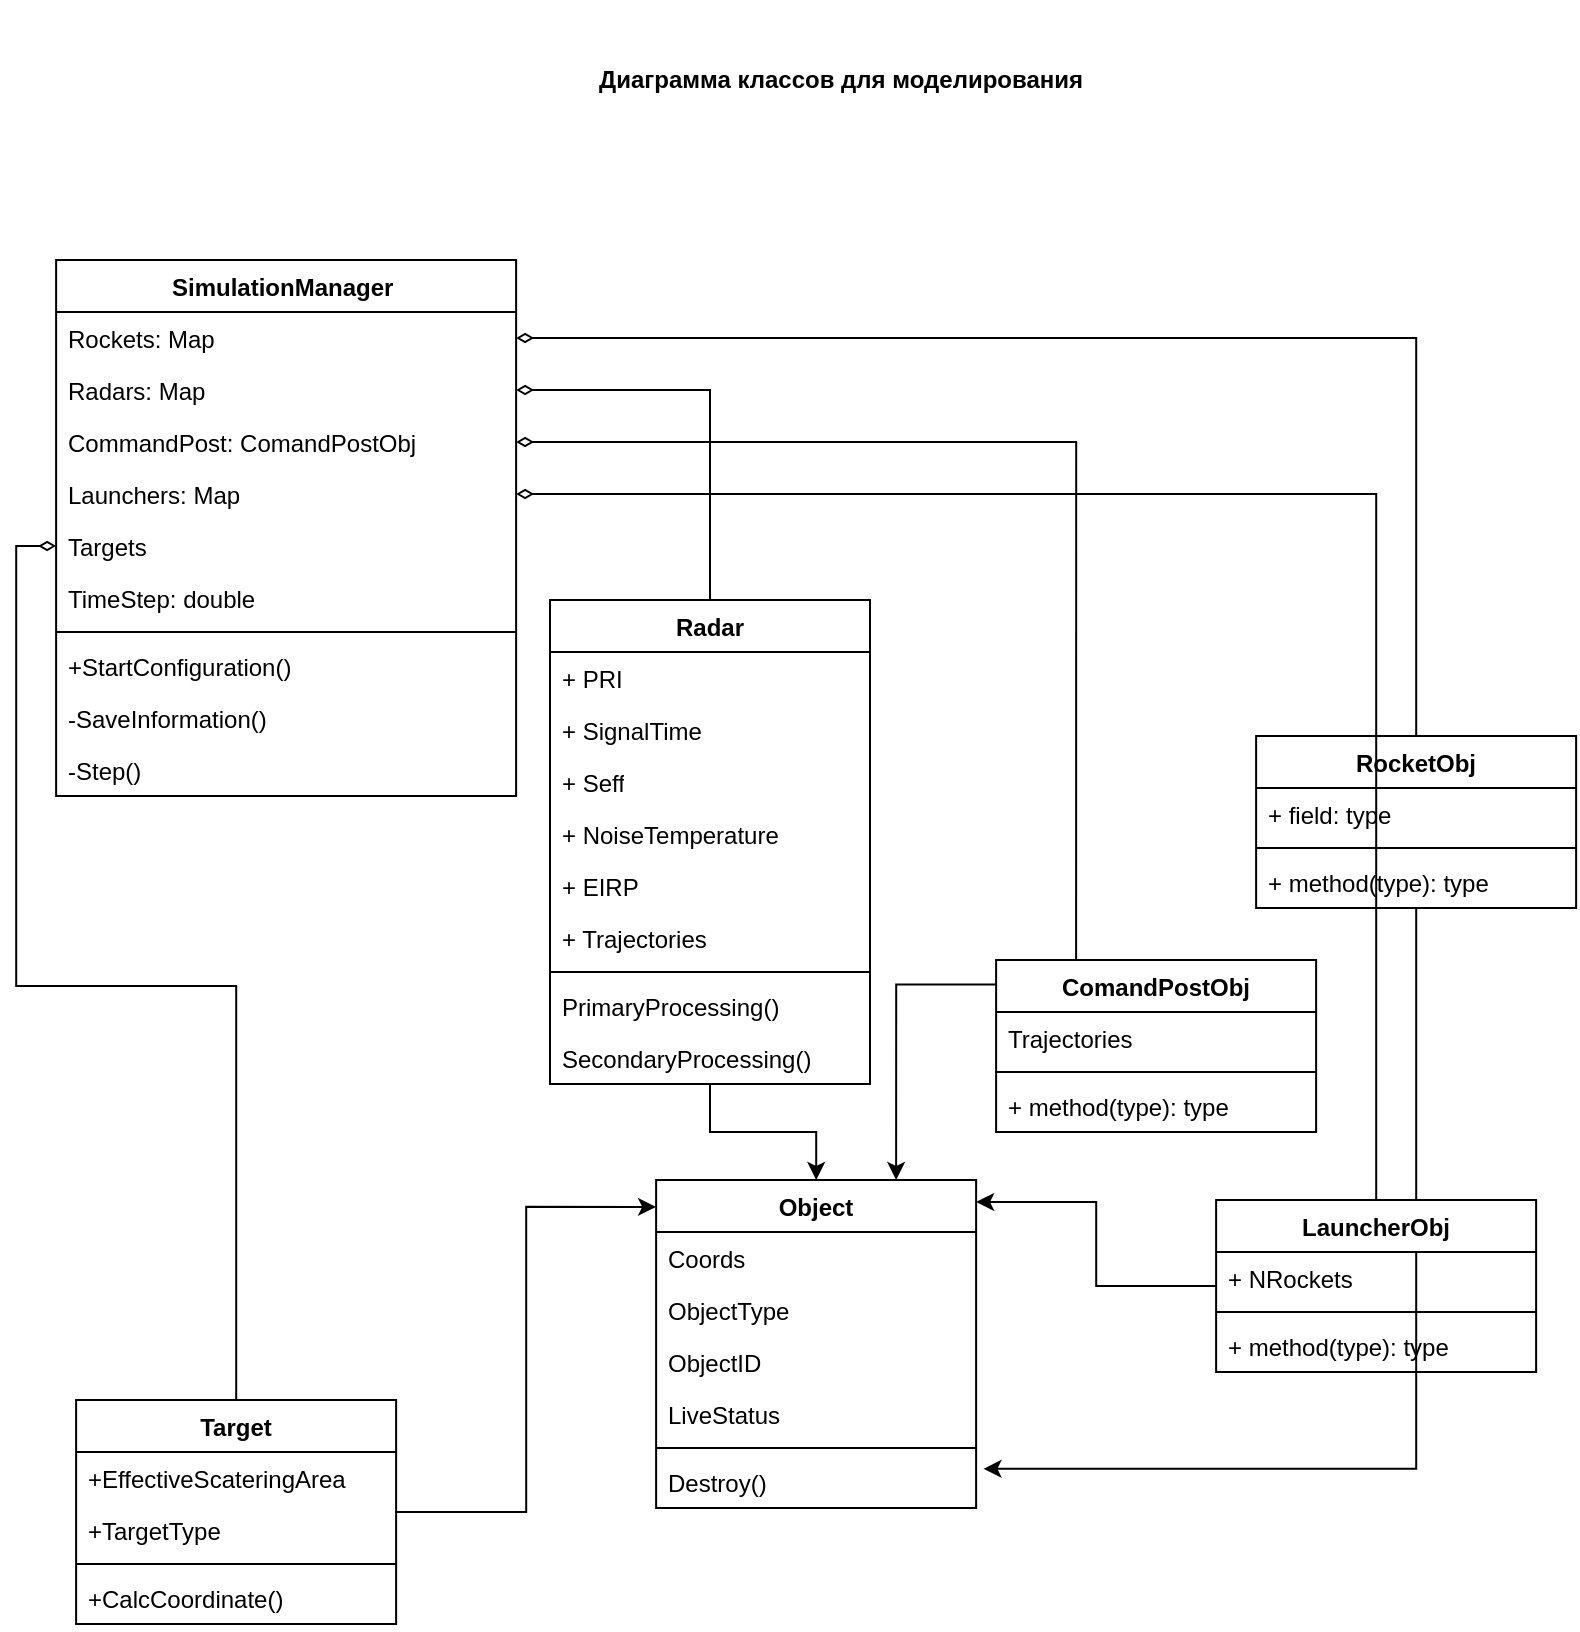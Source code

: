 <mxfile version="24.1.0" type="device" pages="2">
  <diagram name="Страница — 1" id="uz8AUpRk3JvO0Yit3mP-">
    <mxGraphModel dx="1480" dy="877" grid="1" gridSize="10" guides="1" tooltips="1" connect="1" arrows="1" fold="1" page="1" pageScale="1" pageWidth="827" pageHeight="1169" math="0" shadow="0">
      <root>
        <mxCell id="0" />
        <mxCell id="1" parent="0" />
        <mxCell id="lkBB8UYVsqd_4JC6K5_H-1" value="SimulationManager&amp;nbsp;" style="swimlane;fontStyle=1;align=center;verticalAlign=top;childLayout=stackLayout;horizontal=1;startSize=26;horizontalStack=0;resizeParent=1;resizeParentMax=0;resizeLast=0;collapsible=1;marginBottom=0;whiteSpace=wrap;html=1;" vertex="1" parent="1">
          <mxGeometry x="43.06" y="130" width="230" height="268" as="geometry">
            <mxRectangle x="40" y="90" width="150" height="110" as="alternateBounds" />
          </mxGeometry>
        </mxCell>
        <mxCell id="lkBB8UYVsqd_4JC6K5_H-2" value="Rockets: Map" style="text;strokeColor=none;fillColor=none;align=left;verticalAlign=top;spacingLeft=4;spacingRight=4;overflow=hidden;rotatable=0;points=[[0,0.5],[1,0.5]];portConstraint=eastwest;whiteSpace=wrap;html=1;" vertex="1" parent="lkBB8UYVsqd_4JC6K5_H-1">
          <mxGeometry y="26" width="230" height="26" as="geometry" />
        </mxCell>
        <mxCell id="lkBB8UYVsqd_4JC6K5_H-12" value="Radars: Map" style="text;strokeColor=none;fillColor=none;align=left;verticalAlign=top;spacingLeft=4;spacingRight=4;overflow=hidden;rotatable=0;points=[[0,0.5],[1,0.5]];portConstraint=eastwest;whiteSpace=wrap;html=1;" vertex="1" parent="lkBB8UYVsqd_4JC6K5_H-1">
          <mxGeometry y="52" width="230" height="26" as="geometry" />
        </mxCell>
        <mxCell id="lkBB8UYVsqd_4JC6K5_H-14" value="CommandPost: ComandPostObj" style="text;strokeColor=none;fillColor=none;align=left;verticalAlign=top;spacingLeft=4;spacingRight=4;overflow=hidden;rotatable=0;points=[[0,0.5],[1,0.5]];portConstraint=eastwest;whiteSpace=wrap;html=1;" vertex="1" parent="lkBB8UYVsqd_4JC6K5_H-1">
          <mxGeometry y="78" width="230" height="26" as="geometry" />
        </mxCell>
        <mxCell id="lkBB8UYVsqd_4JC6K5_H-13" value="Launchers: Map" style="text;strokeColor=none;fillColor=none;align=left;verticalAlign=top;spacingLeft=4;spacingRight=4;overflow=hidden;rotatable=0;points=[[0,0.5],[1,0.5]];portConstraint=eastwest;whiteSpace=wrap;html=1;" vertex="1" parent="lkBB8UYVsqd_4JC6K5_H-1">
          <mxGeometry y="104" width="230" height="26" as="geometry" />
        </mxCell>
        <mxCell id="lkBB8UYVsqd_4JC6K5_H-66" value="Targets" style="text;strokeColor=none;fillColor=none;align=left;verticalAlign=top;spacingLeft=4;spacingRight=4;overflow=hidden;rotatable=0;points=[[0,0.5],[1,0.5]];portConstraint=eastwest;whiteSpace=wrap;html=1;" vertex="1" parent="lkBB8UYVsqd_4JC6K5_H-1">
          <mxGeometry y="130" width="230" height="26" as="geometry" />
        </mxCell>
        <mxCell id="lkBB8UYVsqd_4JC6K5_H-56" value="TimeStep: double" style="text;strokeColor=none;fillColor=none;align=left;verticalAlign=top;spacingLeft=4;spacingRight=4;overflow=hidden;rotatable=0;points=[[0,0.5],[1,0.5]];portConstraint=eastwest;whiteSpace=wrap;html=1;" vertex="1" parent="lkBB8UYVsqd_4JC6K5_H-1">
          <mxGeometry y="156" width="230" height="26" as="geometry" />
        </mxCell>
        <mxCell id="lkBB8UYVsqd_4JC6K5_H-3" value="" style="line;strokeWidth=1;fillColor=none;align=left;verticalAlign=middle;spacingTop=-1;spacingLeft=3;spacingRight=3;rotatable=0;labelPosition=right;points=[];portConstraint=eastwest;strokeColor=inherit;" vertex="1" parent="lkBB8UYVsqd_4JC6K5_H-1">
          <mxGeometry y="182" width="230" height="8" as="geometry" />
        </mxCell>
        <mxCell id="lkBB8UYVsqd_4JC6K5_H-57" value="+StartConfiguration()" style="text;strokeColor=none;fillColor=none;align=left;verticalAlign=top;spacingLeft=4;spacingRight=4;overflow=hidden;rotatable=0;points=[[0,0.5],[1,0.5]];portConstraint=eastwest;whiteSpace=wrap;html=1;" vertex="1" parent="lkBB8UYVsqd_4JC6K5_H-1">
          <mxGeometry y="190" width="230" height="26" as="geometry" />
        </mxCell>
        <mxCell id="lkBB8UYVsqd_4JC6K5_H-58" value="-SaveInformation()" style="text;strokeColor=none;fillColor=none;align=left;verticalAlign=top;spacingLeft=4;spacingRight=4;overflow=hidden;rotatable=0;points=[[0,0.5],[1,0.5]];portConstraint=eastwest;whiteSpace=wrap;html=1;" vertex="1" parent="lkBB8UYVsqd_4JC6K5_H-1">
          <mxGeometry y="216" width="230" height="26" as="geometry" />
        </mxCell>
        <mxCell id="lkBB8UYVsqd_4JC6K5_H-4" value="-Step()" style="text;strokeColor=none;fillColor=none;align=left;verticalAlign=top;spacingLeft=4;spacingRight=4;overflow=hidden;rotatable=0;points=[[0,0.5],[1,0.5]];portConstraint=eastwest;whiteSpace=wrap;html=1;" vertex="1" parent="lkBB8UYVsqd_4JC6K5_H-1">
          <mxGeometry y="242" width="230" height="26" as="geometry" />
        </mxCell>
        <mxCell id="lkBB8UYVsqd_4JC6K5_H-6" value="Object" style="swimlane;fontStyle=1;align=center;verticalAlign=top;childLayout=stackLayout;horizontal=1;startSize=26;horizontalStack=0;resizeParent=1;resizeParentMax=0;resizeLast=0;collapsible=1;marginBottom=0;whiteSpace=wrap;html=1;" vertex="1" parent="1">
          <mxGeometry x="343.06" y="590" width="160" height="164" as="geometry" />
        </mxCell>
        <mxCell id="lkBB8UYVsqd_4JC6K5_H-7" value="Coords&lt;div&gt;&lt;br&gt;&lt;/div&gt;" style="text;strokeColor=none;fillColor=none;align=left;verticalAlign=top;spacingLeft=4;spacingRight=4;overflow=hidden;rotatable=0;points=[[0,0.5],[1,0.5]];portConstraint=eastwest;whiteSpace=wrap;html=1;" vertex="1" parent="lkBB8UYVsqd_4JC6K5_H-6">
          <mxGeometry y="26" width="160" height="26" as="geometry" />
        </mxCell>
        <mxCell id="lkBB8UYVsqd_4JC6K5_H-10" value="ObjectType" style="text;strokeColor=none;fillColor=none;align=left;verticalAlign=top;spacingLeft=4;spacingRight=4;overflow=hidden;rotatable=0;points=[[0,0.5],[1,0.5]];portConstraint=eastwest;whiteSpace=wrap;html=1;" vertex="1" parent="lkBB8UYVsqd_4JC6K5_H-6">
          <mxGeometry y="52" width="160" height="26" as="geometry" />
        </mxCell>
        <mxCell id="lkBB8UYVsqd_4JC6K5_H-50" value="ObjectID" style="text;strokeColor=none;fillColor=none;align=left;verticalAlign=top;spacingLeft=4;spacingRight=4;overflow=hidden;rotatable=0;points=[[0,0.5],[1,0.5]];portConstraint=eastwest;whiteSpace=wrap;html=1;" vertex="1" parent="lkBB8UYVsqd_4JC6K5_H-6">
          <mxGeometry y="78" width="160" height="26" as="geometry" />
        </mxCell>
        <mxCell id="lkBB8UYVsqd_4JC6K5_H-11" value="&lt;div&gt;LiveStatus&lt;/div&gt;" style="text;strokeColor=none;fillColor=none;align=left;verticalAlign=top;spacingLeft=4;spacingRight=4;overflow=hidden;rotatable=0;points=[[0,0.5],[1,0.5]];portConstraint=eastwest;whiteSpace=wrap;html=1;" vertex="1" parent="lkBB8UYVsqd_4JC6K5_H-6">
          <mxGeometry y="104" width="160" height="26" as="geometry" />
        </mxCell>
        <mxCell id="lkBB8UYVsqd_4JC6K5_H-8" value="" style="line;strokeWidth=1;fillColor=none;align=left;verticalAlign=middle;spacingTop=-1;spacingLeft=3;spacingRight=3;rotatable=0;labelPosition=right;points=[];portConstraint=eastwest;strokeColor=inherit;" vertex="1" parent="lkBB8UYVsqd_4JC6K5_H-6">
          <mxGeometry y="130" width="160" height="8" as="geometry" />
        </mxCell>
        <mxCell id="lkBB8UYVsqd_4JC6K5_H-9" value="Destroy()" style="text;strokeColor=none;fillColor=none;align=left;verticalAlign=top;spacingLeft=4;spacingRight=4;overflow=hidden;rotatable=0;points=[[0,0.5],[1,0.5]];portConstraint=eastwest;whiteSpace=wrap;html=1;" vertex="1" parent="lkBB8UYVsqd_4JC6K5_H-6">
          <mxGeometry y="138" width="160" height="26" as="geometry" />
        </mxCell>
        <mxCell id="lkBB8UYVsqd_4JC6K5_H-37" style="edgeStyle=orthogonalEdgeStyle;rounded=0;orthogonalLoop=1;jettySize=auto;html=1;endArrow=diamondThin;endFill=0;" edge="1" parent="1" source="lkBB8UYVsqd_4JC6K5_H-15" target="lkBB8UYVsqd_4JC6K5_H-12">
          <mxGeometry relative="1" as="geometry" />
        </mxCell>
        <mxCell id="lkBB8UYVsqd_4JC6K5_H-45" style="edgeStyle=orthogonalEdgeStyle;rounded=0;orthogonalLoop=1;jettySize=auto;html=1;" edge="1" parent="1" source="lkBB8UYVsqd_4JC6K5_H-15" target="lkBB8UYVsqd_4JC6K5_H-6">
          <mxGeometry relative="1" as="geometry" />
        </mxCell>
        <mxCell id="lkBB8UYVsqd_4JC6K5_H-15" value="Radar" style="swimlane;fontStyle=1;align=center;verticalAlign=top;childLayout=stackLayout;horizontal=1;startSize=26;horizontalStack=0;resizeParent=1;resizeParentMax=0;resizeLast=0;collapsible=1;marginBottom=0;whiteSpace=wrap;html=1;" vertex="1" parent="1">
          <mxGeometry x="290" y="300" width="160" height="242" as="geometry" />
        </mxCell>
        <mxCell id="lkBB8UYVsqd_4JC6K5_H-62" value="+ PRI" style="text;strokeColor=none;fillColor=none;align=left;verticalAlign=top;spacingLeft=4;spacingRight=4;overflow=hidden;rotatable=0;points=[[0,0.5],[1,0.5]];portConstraint=eastwest;whiteSpace=wrap;html=1;" vertex="1" parent="lkBB8UYVsqd_4JC6K5_H-15">
          <mxGeometry y="26" width="160" height="26" as="geometry" />
        </mxCell>
        <mxCell id="lkBB8UYVsqd_4JC6K5_H-16" value="+ SignalTime" style="text;strokeColor=none;fillColor=none;align=left;verticalAlign=top;spacingLeft=4;spacingRight=4;overflow=hidden;rotatable=0;points=[[0,0.5],[1,0.5]];portConstraint=eastwest;whiteSpace=wrap;html=1;" vertex="1" parent="lkBB8UYVsqd_4JC6K5_H-15">
          <mxGeometry y="52" width="160" height="26" as="geometry" />
        </mxCell>
        <mxCell id="lkBB8UYVsqd_4JC6K5_H-63" value="+ Seff" style="text;strokeColor=none;fillColor=none;align=left;verticalAlign=top;spacingLeft=4;spacingRight=4;overflow=hidden;rotatable=0;points=[[0,0.5],[1,0.5]];portConstraint=eastwest;whiteSpace=wrap;html=1;" vertex="1" parent="lkBB8UYVsqd_4JC6K5_H-15">
          <mxGeometry y="78" width="160" height="26" as="geometry" />
        </mxCell>
        <mxCell id="lkBB8UYVsqd_4JC6K5_H-65" value="+ NoiseTemperature" style="text;strokeColor=none;fillColor=none;align=left;verticalAlign=top;spacingLeft=4;spacingRight=4;overflow=hidden;rotatable=0;points=[[0,0.5],[1,0.5]];portConstraint=eastwest;whiteSpace=wrap;html=1;" vertex="1" parent="lkBB8UYVsqd_4JC6K5_H-15">
          <mxGeometry y="104" width="160" height="26" as="geometry" />
        </mxCell>
        <mxCell id="lkBB8UYVsqd_4JC6K5_H-64" value="+ EIRP" style="text;strokeColor=none;fillColor=none;align=left;verticalAlign=top;spacingLeft=4;spacingRight=4;overflow=hidden;rotatable=0;points=[[0,0.5],[1,0.5]];portConstraint=eastwest;whiteSpace=wrap;html=1;" vertex="1" parent="lkBB8UYVsqd_4JC6K5_H-15">
          <mxGeometry y="130" width="160" height="26" as="geometry" />
        </mxCell>
        <mxCell id="lkBB8UYVsqd_4JC6K5_H-68" value="+ Trajectories" style="text;strokeColor=none;fillColor=none;align=left;verticalAlign=top;spacingLeft=4;spacingRight=4;overflow=hidden;rotatable=0;points=[[0,0.5],[1,0.5]];portConstraint=eastwest;whiteSpace=wrap;html=1;" vertex="1" parent="lkBB8UYVsqd_4JC6K5_H-15">
          <mxGeometry y="156" width="160" height="26" as="geometry" />
        </mxCell>
        <mxCell id="lkBB8UYVsqd_4JC6K5_H-17" value="" style="line;strokeWidth=1;fillColor=none;align=left;verticalAlign=middle;spacingTop=-1;spacingLeft=3;spacingRight=3;rotatable=0;labelPosition=right;points=[];portConstraint=eastwest;strokeColor=inherit;" vertex="1" parent="lkBB8UYVsqd_4JC6K5_H-15">
          <mxGeometry y="182" width="160" height="8" as="geometry" />
        </mxCell>
        <mxCell id="lkBB8UYVsqd_4JC6K5_H-18" value="PrimaryProcessing()" style="text;strokeColor=none;fillColor=none;align=left;verticalAlign=top;spacingLeft=4;spacingRight=4;overflow=hidden;rotatable=0;points=[[0,0.5],[1,0.5]];portConstraint=eastwest;whiteSpace=wrap;html=1;" vertex="1" parent="lkBB8UYVsqd_4JC6K5_H-15">
          <mxGeometry y="190" width="160" height="26" as="geometry" />
        </mxCell>
        <mxCell id="lkBB8UYVsqd_4JC6K5_H-69" value="SecondaryProcessing()" style="text;strokeColor=none;fillColor=none;align=left;verticalAlign=top;spacingLeft=4;spacingRight=4;overflow=hidden;rotatable=0;points=[[0,0.5],[1,0.5]];portConstraint=eastwest;whiteSpace=wrap;html=1;" vertex="1" parent="lkBB8UYVsqd_4JC6K5_H-15">
          <mxGeometry y="216" width="160" height="26" as="geometry" />
        </mxCell>
        <mxCell id="lkBB8UYVsqd_4JC6K5_H-46" style="edgeStyle=orthogonalEdgeStyle;rounded=0;orthogonalLoop=1;jettySize=auto;html=1;entryX=0.75;entryY=0;entryDx=0;entryDy=0;exitX=0.008;exitY=0.142;exitDx=0;exitDy=0;exitPerimeter=0;" edge="1" parent="1" source="lkBB8UYVsqd_4JC6K5_H-19" target="lkBB8UYVsqd_4JC6K5_H-6">
          <mxGeometry relative="1" as="geometry">
            <mxPoint x="493.06" y="190" as="targetPoint" />
          </mxGeometry>
        </mxCell>
        <mxCell id="lkBB8UYVsqd_4JC6K5_H-19" value="ComandPostObj" style="swimlane;fontStyle=1;align=center;verticalAlign=top;childLayout=stackLayout;horizontal=1;startSize=26;horizontalStack=0;resizeParent=1;resizeParentMax=0;resizeLast=0;collapsible=1;marginBottom=0;whiteSpace=wrap;html=1;" vertex="1" parent="1">
          <mxGeometry x="513.06" y="480" width="160" height="86" as="geometry" />
        </mxCell>
        <mxCell id="lkBB8UYVsqd_4JC6K5_H-20" value="Trajectories" style="text;strokeColor=none;fillColor=none;align=left;verticalAlign=top;spacingLeft=4;spacingRight=4;overflow=hidden;rotatable=0;points=[[0,0.5],[1,0.5]];portConstraint=eastwest;whiteSpace=wrap;html=1;" vertex="1" parent="lkBB8UYVsqd_4JC6K5_H-19">
          <mxGeometry y="26" width="160" height="26" as="geometry" />
        </mxCell>
        <mxCell id="lkBB8UYVsqd_4JC6K5_H-21" value="" style="line;strokeWidth=1;fillColor=none;align=left;verticalAlign=middle;spacingTop=-1;spacingLeft=3;spacingRight=3;rotatable=0;labelPosition=right;points=[];portConstraint=eastwest;strokeColor=inherit;" vertex="1" parent="lkBB8UYVsqd_4JC6K5_H-19">
          <mxGeometry y="52" width="160" height="8" as="geometry" />
        </mxCell>
        <mxCell id="lkBB8UYVsqd_4JC6K5_H-22" value="+ method(type): type" style="text;strokeColor=none;fillColor=none;align=left;verticalAlign=top;spacingLeft=4;spacingRight=4;overflow=hidden;rotatable=0;points=[[0,0.5],[1,0.5]];portConstraint=eastwest;whiteSpace=wrap;html=1;" vertex="1" parent="lkBB8UYVsqd_4JC6K5_H-19">
          <mxGeometry y="60" width="160" height="26" as="geometry" />
        </mxCell>
        <mxCell id="lkBB8UYVsqd_4JC6K5_H-47" style="edgeStyle=orthogonalEdgeStyle;rounded=0;orthogonalLoop=1;jettySize=auto;html=1;entryX=1.023;entryY=0.246;entryDx=0;entryDy=0;entryPerimeter=0;" edge="1" parent="1" source="lkBB8UYVsqd_4JC6K5_H-23" target="lkBB8UYVsqd_4JC6K5_H-9">
          <mxGeometry relative="1" as="geometry">
            <mxPoint x="663.06" y="290" as="targetPoint" />
          </mxGeometry>
        </mxCell>
        <mxCell id="lkBB8UYVsqd_4JC6K5_H-55" style="edgeStyle=orthogonalEdgeStyle;rounded=0;orthogonalLoop=1;jettySize=auto;html=1;endArrow=diamondThin;endFill=0;" edge="1" parent="1" source="lkBB8UYVsqd_4JC6K5_H-23" target="lkBB8UYVsqd_4JC6K5_H-2">
          <mxGeometry relative="1" as="geometry" />
        </mxCell>
        <mxCell id="lkBB8UYVsqd_4JC6K5_H-23" value="RocketObj" style="swimlane;fontStyle=1;align=center;verticalAlign=top;childLayout=stackLayout;horizontal=1;startSize=26;horizontalStack=0;resizeParent=1;resizeParentMax=0;resizeLast=0;collapsible=1;marginBottom=0;whiteSpace=wrap;html=1;" vertex="1" parent="1">
          <mxGeometry x="643.06" y="368" width="160" height="86" as="geometry" />
        </mxCell>
        <mxCell id="lkBB8UYVsqd_4JC6K5_H-24" value="+ field: type" style="text;strokeColor=none;fillColor=none;align=left;verticalAlign=top;spacingLeft=4;spacingRight=4;overflow=hidden;rotatable=0;points=[[0,0.5],[1,0.5]];portConstraint=eastwest;whiteSpace=wrap;html=1;" vertex="1" parent="lkBB8UYVsqd_4JC6K5_H-23">
          <mxGeometry y="26" width="160" height="26" as="geometry" />
        </mxCell>
        <mxCell id="lkBB8UYVsqd_4JC6K5_H-25" value="" style="line;strokeWidth=1;fillColor=none;align=left;verticalAlign=middle;spacingTop=-1;spacingLeft=3;spacingRight=3;rotatable=0;labelPosition=right;points=[];portConstraint=eastwest;strokeColor=inherit;" vertex="1" parent="lkBB8UYVsqd_4JC6K5_H-23">
          <mxGeometry y="52" width="160" height="8" as="geometry" />
        </mxCell>
        <mxCell id="lkBB8UYVsqd_4JC6K5_H-26" value="+ method(type): type" style="text;strokeColor=none;fillColor=none;align=left;verticalAlign=top;spacingLeft=4;spacingRight=4;overflow=hidden;rotatable=0;points=[[0,0.5],[1,0.5]];portConstraint=eastwest;whiteSpace=wrap;html=1;" vertex="1" parent="lkBB8UYVsqd_4JC6K5_H-23">
          <mxGeometry y="60" width="160" height="26" as="geometry" />
        </mxCell>
        <mxCell id="lkBB8UYVsqd_4JC6K5_H-42" style="edgeStyle=orthogonalEdgeStyle;rounded=0;orthogonalLoop=1;jettySize=auto;html=1;endArrow=diamondThin;endFill=0;entryX=0;entryY=0.5;entryDx=0;entryDy=0;" edge="1" parent="1" source="lkBB8UYVsqd_4JC6K5_H-27" target="lkBB8UYVsqd_4JC6K5_H-66">
          <mxGeometry relative="1" as="geometry" />
        </mxCell>
        <mxCell id="lkBB8UYVsqd_4JC6K5_H-27" value="Target" style="swimlane;fontStyle=1;align=center;verticalAlign=top;childLayout=stackLayout;horizontal=1;startSize=26;horizontalStack=0;resizeParent=1;resizeParentMax=0;resizeLast=0;collapsible=1;marginBottom=0;whiteSpace=wrap;html=1;" vertex="1" parent="1">
          <mxGeometry x="53.06" y="700" width="160" height="112" as="geometry" />
        </mxCell>
        <mxCell id="lkBB8UYVsqd_4JC6K5_H-67" value="+EffectiveScateringArea" style="text;strokeColor=none;fillColor=none;align=left;verticalAlign=top;spacingLeft=4;spacingRight=4;overflow=hidden;rotatable=0;points=[[0,0.5],[1,0.5]];portConstraint=eastwest;whiteSpace=wrap;html=1;" vertex="1" parent="lkBB8UYVsqd_4JC6K5_H-27">
          <mxGeometry y="26" width="160" height="26" as="geometry" />
        </mxCell>
        <mxCell id="lkBB8UYVsqd_4JC6K5_H-28" value="+TargetType" style="text;strokeColor=none;fillColor=none;align=left;verticalAlign=top;spacingLeft=4;spacingRight=4;overflow=hidden;rotatable=0;points=[[0,0.5],[1,0.5]];portConstraint=eastwest;whiteSpace=wrap;html=1;" vertex="1" parent="lkBB8UYVsqd_4JC6K5_H-27">
          <mxGeometry y="52" width="160" height="26" as="geometry" />
        </mxCell>
        <mxCell id="lkBB8UYVsqd_4JC6K5_H-29" value="" style="line;strokeWidth=1;fillColor=none;align=left;verticalAlign=middle;spacingTop=-1;spacingLeft=3;spacingRight=3;rotatable=0;labelPosition=right;points=[];portConstraint=eastwest;strokeColor=inherit;" vertex="1" parent="lkBB8UYVsqd_4JC6K5_H-27">
          <mxGeometry y="78" width="160" height="8" as="geometry" />
        </mxCell>
        <mxCell id="lkBB8UYVsqd_4JC6K5_H-30" value="+CalcCoordinate()" style="text;strokeColor=none;fillColor=none;align=left;verticalAlign=top;spacingLeft=4;spacingRight=4;overflow=hidden;rotatable=0;points=[[0,0.5],[1,0.5]];portConstraint=eastwest;whiteSpace=wrap;html=1;" vertex="1" parent="lkBB8UYVsqd_4JC6K5_H-27">
          <mxGeometry y="86" width="160" height="26" as="geometry" />
        </mxCell>
        <mxCell id="lkBB8UYVsqd_4JC6K5_H-60" style="edgeStyle=orthogonalEdgeStyle;rounded=0;orthogonalLoop=1;jettySize=auto;html=1;endArrow=diamondThin;endFill=0;" edge="1" parent="1" source="lkBB8UYVsqd_4JC6K5_H-31" target="lkBB8UYVsqd_4JC6K5_H-13">
          <mxGeometry relative="1" as="geometry" />
        </mxCell>
        <mxCell id="lkBB8UYVsqd_4JC6K5_H-31" value="LauncherObj" style="swimlane;fontStyle=1;align=center;verticalAlign=top;childLayout=stackLayout;horizontal=1;startSize=26;horizontalStack=0;resizeParent=1;resizeParentMax=0;resizeLast=0;collapsible=1;marginBottom=0;whiteSpace=wrap;html=1;" vertex="1" parent="1">
          <mxGeometry x="623.06" y="600" width="160" height="86" as="geometry" />
        </mxCell>
        <mxCell id="lkBB8UYVsqd_4JC6K5_H-32" value="+ NRockets" style="text;strokeColor=none;fillColor=none;align=left;verticalAlign=top;spacingLeft=4;spacingRight=4;overflow=hidden;rotatable=0;points=[[0,0.5],[1,0.5]];portConstraint=eastwest;whiteSpace=wrap;html=1;" vertex="1" parent="lkBB8UYVsqd_4JC6K5_H-31">
          <mxGeometry y="26" width="160" height="26" as="geometry" />
        </mxCell>
        <mxCell id="lkBB8UYVsqd_4JC6K5_H-33" value="" style="line;strokeWidth=1;fillColor=none;align=left;verticalAlign=middle;spacingTop=-1;spacingLeft=3;spacingRight=3;rotatable=0;labelPosition=right;points=[];portConstraint=eastwest;strokeColor=inherit;" vertex="1" parent="lkBB8UYVsqd_4JC6K5_H-31">
          <mxGeometry y="52" width="160" height="8" as="geometry" />
        </mxCell>
        <mxCell id="lkBB8UYVsqd_4JC6K5_H-34" value="+ method(type): type" style="text;strokeColor=none;fillColor=none;align=left;verticalAlign=top;spacingLeft=4;spacingRight=4;overflow=hidden;rotatable=0;points=[[0,0.5],[1,0.5]];portConstraint=eastwest;whiteSpace=wrap;html=1;" vertex="1" parent="lkBB8UYVsqd_4JC6K5_H-31">
          <mxGeometry y="60" width="160" height="26" as="geometry" />
        </mxCell>
        <mxCell id="lkBB8UYVsqd_4JC6K5_H-52" style="edgeStyle=orthogonalEdgeStyle;rounded=0;orthogonalLoop=1;jettySize=auto;html=1;entryX=0;entryY=0.082;entryDx=0;entryDy=0;entryPerimeter=0;" edge="1" parent="1" source="lkBB8UYVsqd_4JC6K5_H-27" target="lkBB8UYVsqd_4JC6K5_H-6">
          <mxGeometry relative="1" as="geometry" />
        </mxCell>
        <mxCell id="lkBB8UYVsqd_4JC6K5_H-53" style="edgeStyle=orthogonalEdgeStyle;rounded=0;orthogonalLoop=1;jettySize=auto;html=1;entryX=1;entryY=0.067;entryDx=0;entryDy=0;entryPerimeter=0;" edge="1" parent="1" source="lkBB8UYVsqd_4JC6K5_H-31" target="lkBB8UYVsqd_4JC6K5_H-6">
          <mxGeometry relative="1" as="geometry" />
        </mxCell>
        <mxCell id="lkBB8UYVsqd_4JC6K5_H-54" style="edgeStyle=orthogonalEdgeStyle;rounded=0;orthogonalLoop=1;jettySize=auto;html=1;endArrow=diamondThin;endFill=0;exitX=0.25;exitY=0;exitDx=0;exitDy=0;" edge="1" parent="1" source="lkBB8UYVsqd_4JC6K5_H-19" target="lkBB8UYVsqd_4JC6K5_H-14">
          <mxGeometry relative="1" as="geometry">
            <mxPoint x="553.06" y="421" as="sourcePoint" />
            <mxPoint x="513.06" y="220" as="targetPoint" />
          </mxGeometry>
        </mxCell>
        <mxCell id="lkBB8UYVsqd_4JC6K5_H-59" value="Диаграмма классов для моделирования" style="text;align=center;fontStyle=1;verticalAlign=middle;spacingLeft=3;spacingRight=3;strokeColor=none;rotatable=0;points=[[0,0.5],[1,0.5]];portConstraint=eastwest;html=1;" vertex="1" parent="1">
          <mxGeometry x="270" width="330" height="80" as="geometry" />
        </mxCell>
      </root>
    </mxGraphModel>
  </diagram>
  <diagram id="7lVn6PYJTuMibu0T-gXk" name="Страница — 2">
    <mxGraphModel dx="1050" dy="575" grid="1" gridSize="10" guides="1" tooltips="1" connect="1" arrows="1" fold="1" page="1" pageScale="1" pageWidth="827" pageHeight="1169" math="0" shadow="0">
      <root>
        <mxCell id="0" />
        <mxCell id="1" parent="0" />
      </root>
    </mxGraphModel>
  </diagram>
</mxfile>
